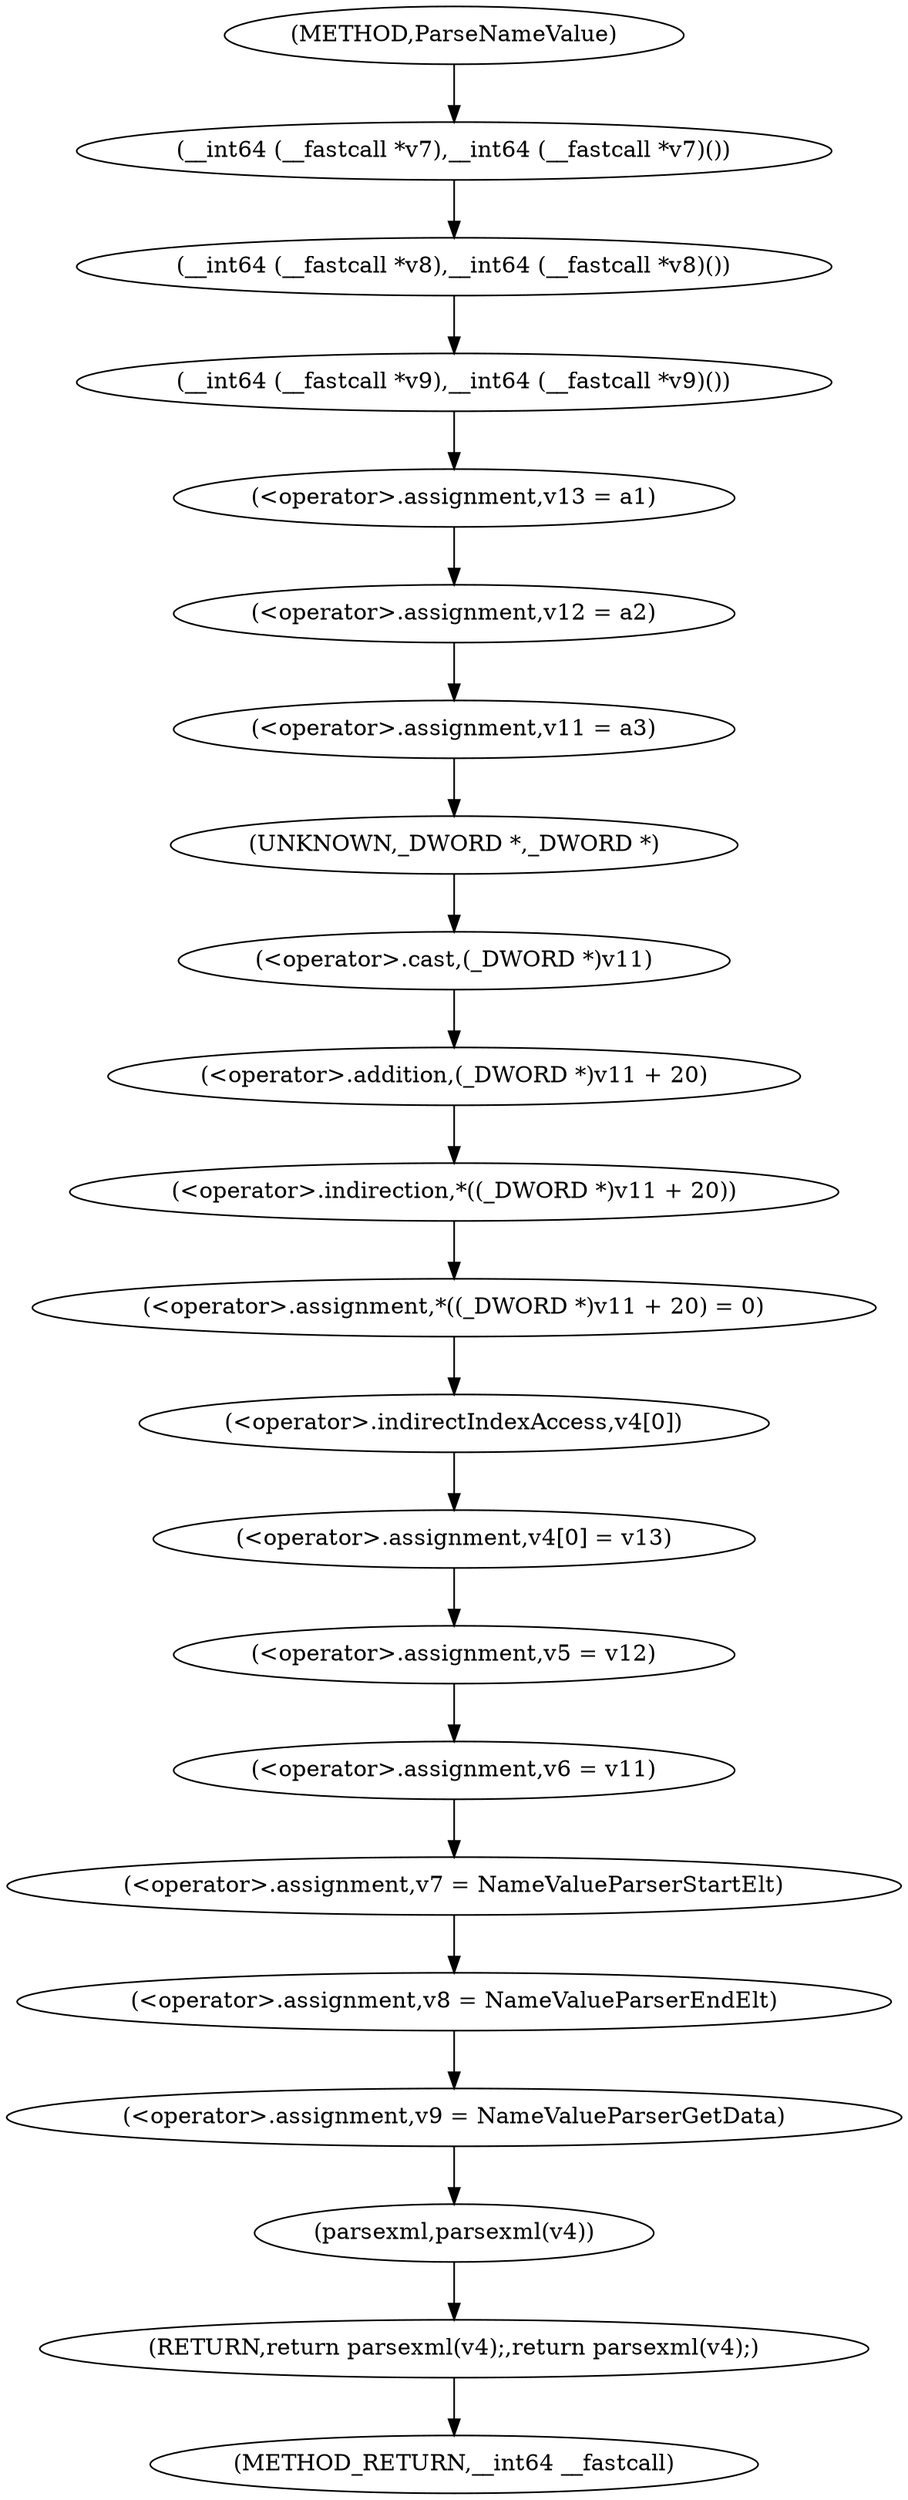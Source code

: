 digraph ParseNameValue {  
"1000119" [label = "(__int64 (__fastcall *v7),__int64 (__fastcall *v7)())" ]
"1000120" [label = "(__int64 (__fastcall *v8),__int64 (__fastcall *v8)())" ]
"1000121" [label = "(__int64 (__fastcall *v9),__int64 (__fastcall *v9)())" ]
"1000126" [label = "(<operator>.assignment,v13 = a1)" ]
"1000129" [label = "(<operator>.assignment,v12 = a2)" ]
"1000132" [label = "(<operator>.assignment,v11 = a3)" ]
"1000137" [label = "(<operator>.assignment,*((_DWORD *)v11 + 20) = 0)" ]
"1000138" [label = "(<operator>.indirection,*((_DWORD *)v11 + 20))" ]
"1000139" [label = "(<operator>.addition,(_DWORD *)v11 + 20)" ]
"1000140" [label = "(<operator>.cast,(_DWORD *)v11)" ]
"1000141" [label = "(UNKNOWN,_DWORD *,_DWORD *)" ]
"1000145" [label = "(<operator>.assignment,v4[0] = v13)" ]
"1000146" [label = "(<operator>.indirectIndexAccess,v4[0])" ]
"1000150" [label = "(<operator>.assignment,v5 = v12)" ]
"1000153" [label = "(<operator>.assignment,v6 = v11)" ]
"1000156" [label = "(<operator>.assignment,v7 = NameValueParserStartElt)" ]
"1000159" [label = "(<operator>.assignment,v8 = NameValueParserEndElt)" ]
"1000162" [label = "(<operator>.assignment,v9 = NameValueParserGetData)" ]
"1000166" [label = "(RETURN,return parsexml(v4);,return parsexml(v4);)" ]
"1000167" [label = "(parsexml,parsexml(v4))" ]
"1000111" [label = "(METHOD,ParseNameValue)" ]
"1000169" [label = "(METHOD_RETURN,__int64 __fastcall)" ]
  "1000119" -> "1000120" 
  "1000120" -> "1000121" 
  "1000121" -> "1000126" 
  "1000126" -> "1000129" 
  "1000129" -> "1000132" 
  "1000132" -> "1000141" 
  "1000137" -> "1000146" 
  "1000138" -> "1000137" 
  "1000139" -> "1000138" 
  "1000140" -> "1000139" 
  "1000141" -> "1000140" 
  "1000145" -> "1000150" 
  "1000146" -> "1000145" 
  "1000150" -> "1000153" 
  "1000153" -> "1000156" 
  "1000156" -> "1000159" 
  "1000159" -> "1000162" 
  "1000162" -> "1000167" 
  "1000166" -> "1000169" 
  "1000167" -> "1000166" 
  "1000111" -> "1000119" 
}
